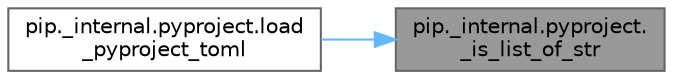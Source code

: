 digraph "pip._internal.pyproject._is_list_of_str"
{
 // LATEX_PDF_SIZE
  bgcolor="transparent";
  edge [fontname=Helvetica,fontsize=10,labelfontname=Helvetica,labelfontsize=10];
  node [fontname=Helvetica,fontsize=10,shape=box,height=0.2,width=0.4];
  rankdir="RL";
  Node1 [id="Node000001",label="pip._internal.pyproject.\l_is_list_of_str",height=0.2,width=0.4,color="gray40", fillcolor="grey60", style="filled", fontcolor="black",tooltip=" "];
  Node1 -> Node2 [id="edge1_Node000001_Node000002",dir="back",color="steelblue1",style="solid",tooltip=" "];
  Node2 [id="Node000002",label="pip._internal.pyproject.load\l_pyproject_toml",height=0.2,width=0.4,color="grey40", fillcolor="white", style="filled",URL="$namespacepip_1_1__internal_1_1pyproject.html#a9d7e5ff214ec04fd9ac912b146e53516",tooltip=" "];
}
